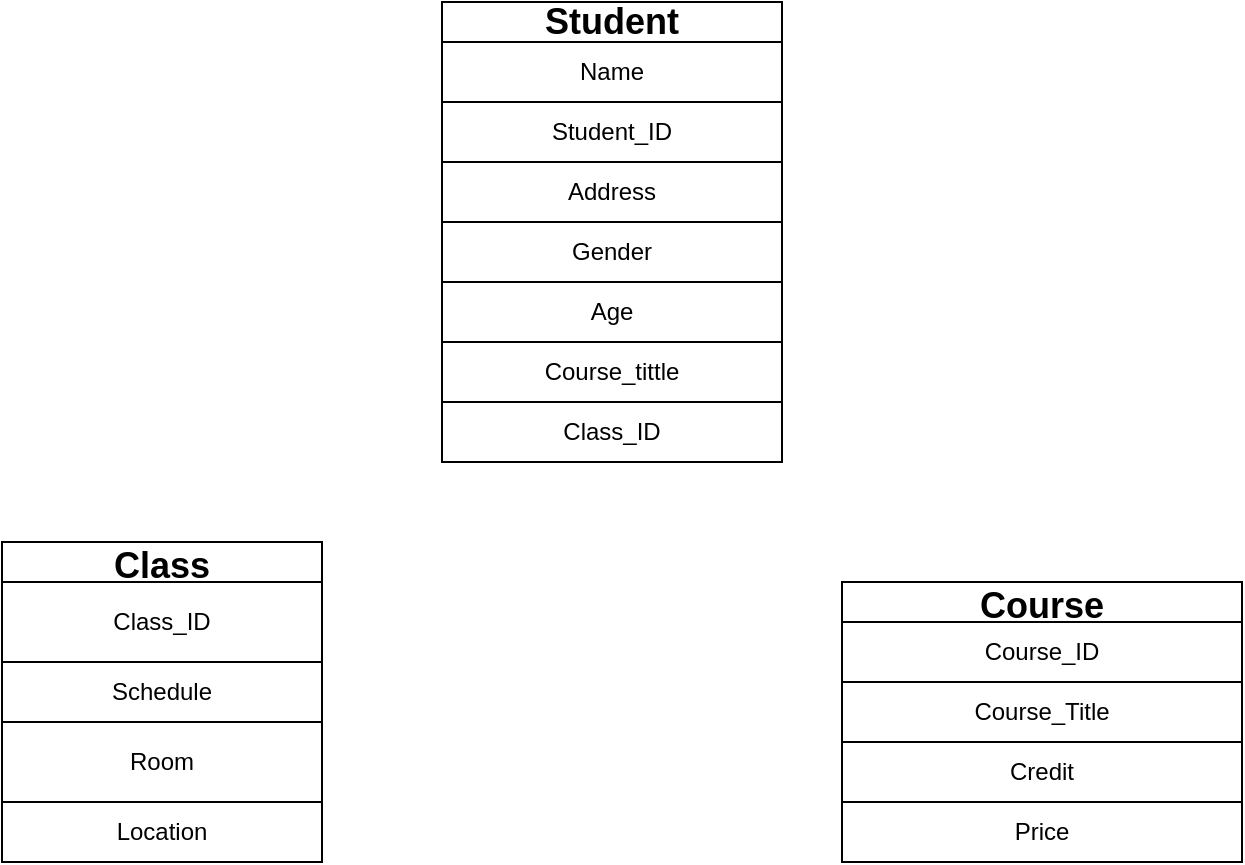 <mxfile version="22.1.3" type="github">
  <diagram id="C5RBs43oDa-KdzZeNtuy" name="Page-1">
    <mxGraphModel dx="794" dy="502" grid="1" gridSize="10" guides="1" tooltips="1" connect="1" arrows="1" fold="1" page="1" pageScale="1" pageWidth="827" pageHeight="1169" math="0" shadow="0">
      <root>
        <mxCell id="WIyWlLk6GJQsqaUBKTNV-0" />
        <mxCell id="WIyWlLk6GJQsqaUBKTNV-1" parent="WIyWlLk6GJQsqaUBKTNV-0" />
        <mxCell id="tSty_umQpJgE1_JMAKVe-2" value="&lt;font style=&quot;font-size: 18px;&quot;&gt;Student&lt;/font&gt;" style="swimlane;whiteSpace=wrap;html=1;startSize=20;" vertex="1" parent="WIyWlLk6GJQsqaUBKTNV-1">
          <mxGeometry x="360" y="20" width="170" height="230" as="geometry" />
        </mxCell>
        <mxCell id="tSty_umQpJgE1_JMAKVe-3" value="Name" style="rounded=0;whiteSpace=wrap;html=1;" vertex="1" parent="tSty_umQpJgE1_JMAKVe-2">
          <mxGeometry y="20" width="170" height="30" as="geometry" />
        </mxCell>
        <mxCell id="tSty_umQpJgE1_JMAKVe-5" value="Address" style="rounded=0;whiteSpace=wrap;html=1;" vertex="1" parent="tSty_umQpJgE1_JMAKVe-2">
          <mxGeometry y="80" width="170" height="30" as="geometry" />
        </mxCell>
        <mxCell id="tSty_umQpJgE1_JMAKVe-6" value="Gender" style="rounded=0;whiteSpace=wrap;html=1;" vertex="1" parent="tSty_umQpJgE1_JMAKVe-2">
          <mxGeometry y="110" width="170" height="30" as="geometry" />
        </mxCell>
        <mxCell id="tSty_umQpJgE1_JMAKVe-4" value="Student_ID" style="rounded=0;whiteSpace=wrap;html=1;" vertex="1" parent="tSty_umQpJgE1_JMAKVe-2">
          <mxGeometry y="50" width="170" height="30" as="geometry" />
        </mxCell>
        <mxCell id="tSty_umQpJgE1_JMAKVe-7" value="Age" style="rounded=0;whiteSpace=wrap;html=1;" vertex="1" parent="tSty_umQpJgE1_JMAKVe-2">
          <mxGeometry y="140" width="170" height="30" as="geometry" />
        </mxCell>
        <mxCell id="tSty_umQpJgE1_JMAKVe-9" value="Class_ID" style="rounded=0;whiteSpace=wrap;html=1;" vertex="1" parent="tSty_umQpJgE1_JMAKVe-2">
          <mxGeometry y="200" width="170" height="30" as="geometry" />
        </mxCell>
        <mxCell id="tSty_umQpJgE1_JMAKVe-8" value="Course_tittle" style="rounded=0;whiteSpace=wrap;html=1;" vertex="1" parent="tSty_umQpJgE1_JMAKVe-2">
          <mxGeometry y="170" width="170" height="30" as="geometry" />
        </mxCell>
        <mxCell id="tSty_umQpJgE1_JMAKVe-11" value="&lt;font style=&quot;font-size: 18px;&quot;&gt;Course&lt;/font&gt;" style="swimlane;whiteSpace=wrap;html=1;startSize=23;" vertex="1" parent="WIyWlLk6GJQsqaUBKTNV-1">
          <mxGeometry x="560" y="310" width="200" height="140" as="geometry" />
        </mxCell>
        <mxCell id="tSty_umQpJgE1_JMAKVe-12" value="Course_ID" style="rounded=0;whiteSpace=wrap;html=1;" vertex="1" parent="tSty_umQpJgE1_JMAKVe-11">
          <mxGeometry y="20" width="200" height="30" as="geometry" />
        </mxCell>
        <mxCell id="tSty_umQpJgE1_JMAKVe-13" value="Course_Title" style="rounded=0;whiteSpace=wrap;html=1;" vertex="1" parent="tSty_umQpJgE1_JMAKVe-11">
          <mxGeometry y="50" width="200" height="30" as="geometry" />
        </mxCell>
        <mxCell id="tSty_umQpJgE1_JMAKVe-15" value="Credit" style="rounded=0;whiteSpace=wrap;html=1;" vertex="1" parent="tSty_umQpJgE1_JMAKVe-11">
          <mxGeometry y="80" width="200" height="30" as="geometry" />
        </mxCell>
        <mxCell id="tSty_umQpJgE1_JMAKVe-16" value="Price" style="rounded=0;whiteSpace=wrap;html=1;" vertex="1" parent="tSty_umQpJgE1_JMAKVe-11">
          <mxGeometry y="110" width="200" height="30" as="geometry" />
        </mxCell>
        <mxCell id="tSty_umQpJgE1_JMAKVe-17" value="&lt;font style=&quot;font-size: 18px;&quot;&gt;Class&lt;/font&gt;" style="swimlane;whiteSpace=wrap;html=1;" vertex="1" parent="WIyWlLk6GJQsqaUBKTNV-1">
          <mxGeometry x="140" y="290" width="160" height="160" as="geometry" />
        </mxCell>
        <mxCell id="tSty_umQpJgE1_JMAKVe-18" value="Class_ID" style="rounded=0;whiteSpace=wrap;html=1;" vertex="1" parent="tSty_umQpJgE1_JMAKVe-17">
          <mxGeometry y="20" width="160" height="40" as="geometry" />
        </mxCell>
        <mxCell id="tSty_umQpJgE1_JMAKVe-20" value="Schedule" style="rounded=0;whiteSpace=wrap;html=1;" vertex="1" parent="tSty_umQpJgE1_JMAKVe-17">
          <mxGeometry y="60" width="160" height="30" as="geometry" />
        </mxCell>
        <mxCell id="tSty_umQpJgE1_JMAKVe-19" value="Room" style="rounded=0;whiteSpace=wrap;html=1;" vertex="1" parent="tSty_umQpJgE1_JMAKVe-17">
          <mxGeometry y="90" width="160" height="40" as="geometry" />
        </mxCell>
        <mxCell id="tSty_umQpJgE1_JMAKVe-14" value="Location" style="rounded=0;whiteSpace=wrap;html=1;" vertex="1" parent="tSty_umQpJgE1_JMAKVe-17">
          <mxGeometry y="130" width="160" height="30" as="geometry" />
        </mxCell>
      </root>
    </mxGraphModel>
  </diagram>
</mxfile>
